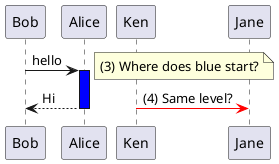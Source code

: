 {
  "sha1": "hm6ymrrlp7mcvslcexwewwrvyxj1dbp",
  "insertion": {
    "when": "2024-06-03T18:59:29.740Z",
    "url": "http://forum.plantuml.net/8612/teoz-wrong-note-position-after-array",
    "user": "plantuml@gmail.com"
  }
}
@startuml
!pragma teoz true
Bob -> Alice ++ #blue : hello
note right: (3) Where does blue start?
return Hi
& Ken -[#red]> Jane: (4) Same level?
@enduml
